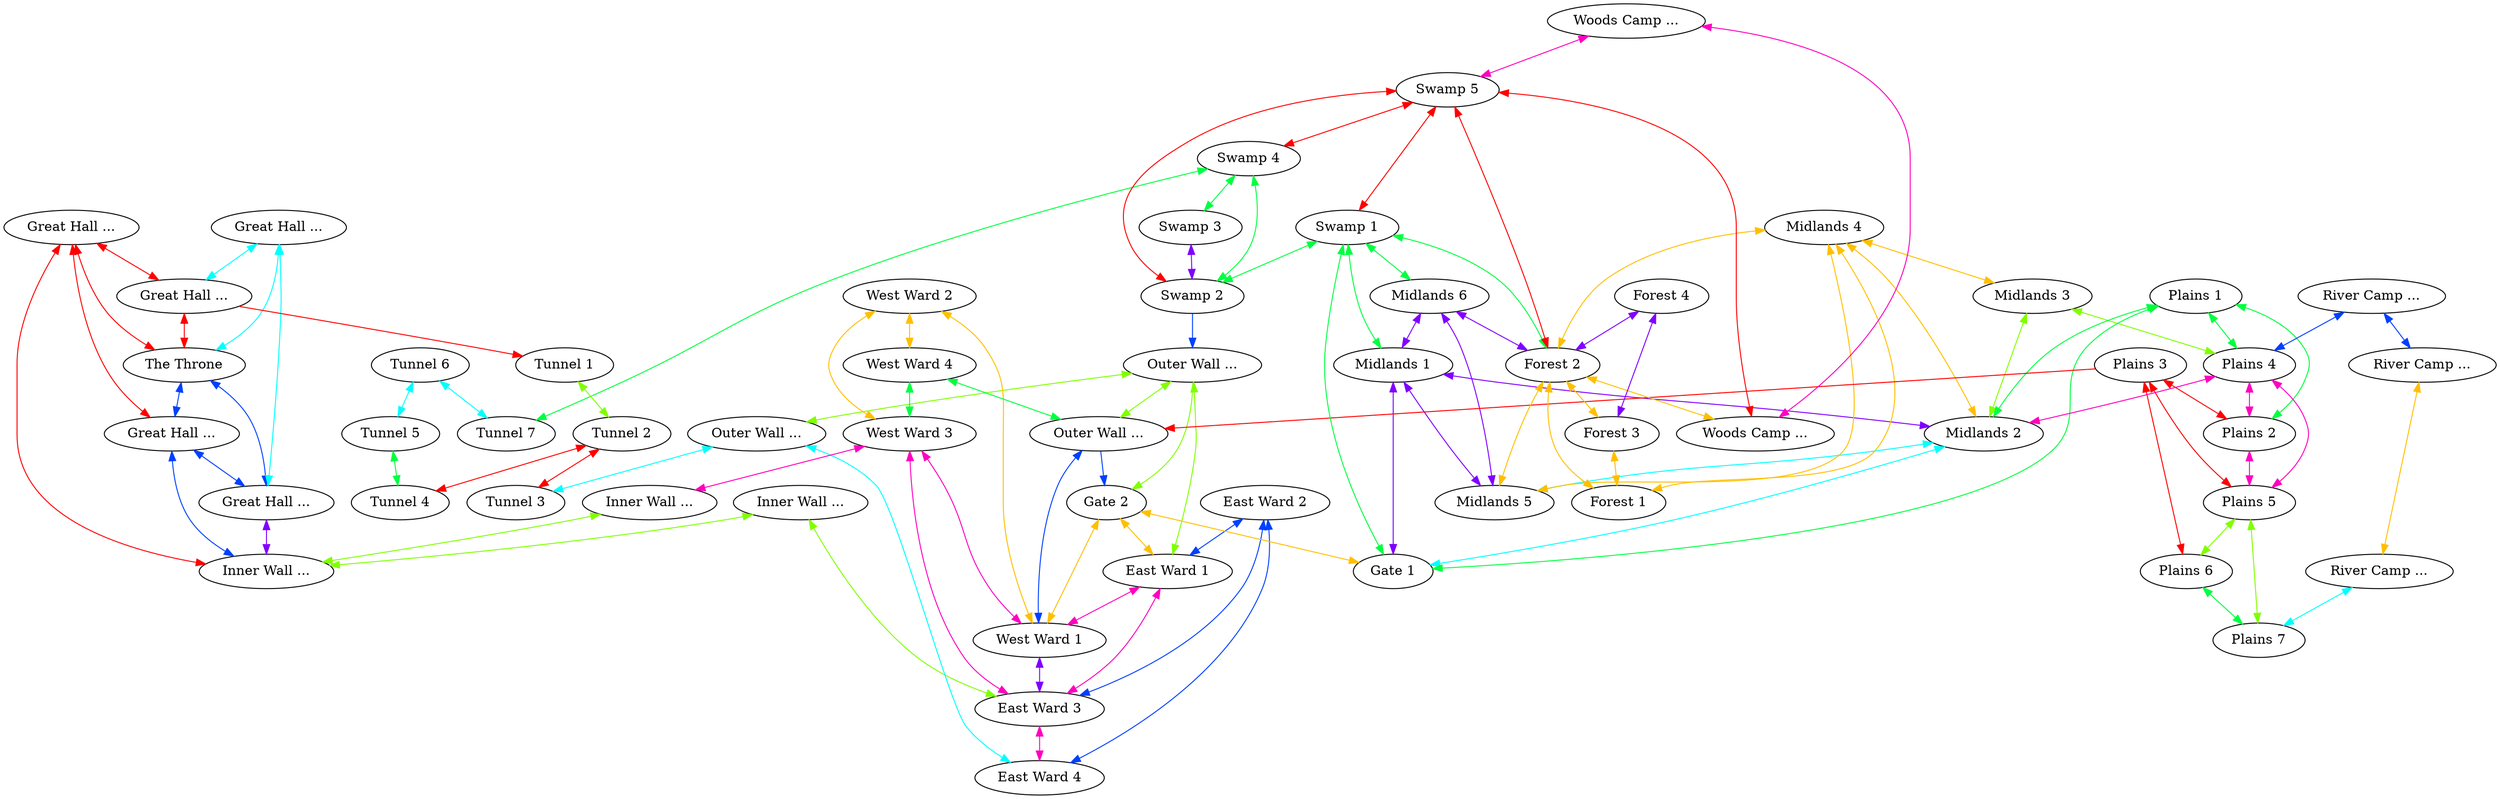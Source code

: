 graph x {
"The Throne" [pos="4.31944444444444,-1.11111111111111",label="The Throne"]
"Great Hall 1" [pos="4.33333333333333,-1.48611111111111",label="Great Hall ..."]
"Great Hall 2" [pos="3.95833333333333,-1.47222222222222",label="Great Hall ..."]
"Great Hall 3" [pos="4.70833333333333,-1.47222222222222",label="Great Hall ..."]
"Great Hall 4" [pos="3.98611111111111,-0.75",label="Great Hall ..."]
"Great Hall 5" [pos="4.69444444444444,-0.736111111111111",label="Great Hall ..."]
"Inner Wall 1" [pos="3.75,-1.84722222222222",label="Inner Wall ..."]
"Inner Wall 2" [pos="4.34722222222222,-2.05555555555556",label="Inner Wall ..."]
"Inner Wall 3" [pos="4.90277777777778,-1.83333333333333",label="Inner Wall ..."]
"Outer Wall 1" [pos="2.81944444444444,-2.83333333333333",label="Outer Wall ..."]
"Outer Wall 2" [pos="5.59722222222222,-3.04166666666667",label="Outer Wall ..."]
"Outer Wall 3" [pos="6.31944444444444,-1.88888888888889",label="Outer Wall ..."]
"East Ward 1" [pos="4.58333333333333,-2.94444444444444",label="East Ward 1"]
"East Ward 2" [pos="5.63888888888889,-2.30555555555556",label="East Ward 2"]
"East Ward 3" [pos="4.59722222222222,-2.47222222222222",label="East Ward 3"]
"East Ward 4" [pos="5.54166666666667,-1.55555555555556",label="East Ward 4"]
"West Ward 1" [pos="4.18055555555556,-2.95833333333333",label="West Ward 1"]
"West Ward 2" [pos="3.13888888888889,-2.38888888888889",label="West Ward 2"]
"West Ward 3" [pos="4.15277777777778,-2.47222222222222",label="West Ward 3"]
"West Ward 4" [pos="2.98611111111111,-1.56944444444444",label="West Ward 4"]
"Midlands 1" [pos="4.69444444444444,-4.65277777777778",label="Midlands 1"]
"Midlands 2" [pos="4.04166666666667,-4.70833333333333",label="Midlands 2"]
"Midlands 3" [pos="3.47222222222222,-5",label="Midlands 3"]
"Midlands 4" [pos="3.83333333333333,-5.48611111111111",label="Midlands 4"]
"Midlands 5" [pos="4.58333333333333,-5.19444444444444",label="Midlands 5"]
"Midlands 6" [pos="5.23611111111111,-5.01388888888889",label="Midlands 6"]
"Plains 1" [pos="3.41666666666667,-4.22222222222222",label="Plains 1"]
"Plains 2" [pos="2.625,-4.05555555555556",label="Plains 2"]
"Plains 3" [pos="1.95833333333333,-3.48611111111111",label="Plains 3"]
"Plains 4" [pos="2.26388888888889,-5.02777777777778",label="Plains 4"]
"Plains 5" [pos="1.51388888888889,-4.84722222222222",label="Plains 5"]
"Plains 6" [pos="0.527777777777778,-4.34722222222222",label="Plains 6"]
"Plains 7" [pos="0.444444444444444,-5.06944444444444",label="Plains 7"]
"Swamp 1" [pos="5.45833333333333,-4.23611111111111",label="Swamp 1"]
"Swamp 2" [pos="6.31944444444444,-4.04166666666667",label="Swamp 2"]
"Swamp 3" [pos="6.52777777777778,-3.43055555555556",label="Swamp 3"]
"Swamp 4" [pos="7.29166666666667,-4.18055555555556",label="Swamp 4"]
"Swamp 5" [pos="6.875,-4.81944444444444",label="Swamp 5"]
"Forest 1" [pos="3.66666666666667,-6.13888888888889",label="Forest 1"]
"Forest 2" [pos="5.125,-5.58333333333333",label="Forest 2"]
"Forest 3" [pos="5.11111111111111,-6.23611111111111",label="Forest 3"]
"Forest 4" [pos="6.06944444444444,-6.18055555555556",label="Forest 4"]
"Woods Camp 1" [pos="7.25,-6.06944444444444",label="Woods Camp ..."]
"Woods Camp 2" [pos="7.75,-5.29166666666667",label="Woods Camp ..."]
"River Camp 1" [pos="0.472222222222222,-5.95833333333333",label="River Camp ..."]
"River Camp 2" [pos="1.19444444444444,-6.08333333333333",label="River Camp ..."]
"River Camp 3" [pos="1.98611111111111,-6.08333333333333",label="River Camp ..."]
"Gate 1" [pos="4.38888888888889,-4.06944444444444",label="Gate 1"]
"Gate 2" [pos="4.38888888888889,-3.38888888888889",label="Gate 2"]
"Tunnel 1" [pos="5.36111111111111,-0.638888888888889",label="Tunnel 1"]
"Tunnel 2" [pos="6.55555555555556,-0.652777777777778",label="Tunnel 2"]
"Tunnel 3" [pos="6.36111111111111,-1.125",label="Tunnel 3"]
"Tunnel 4" [pos="7.75,-0.819444444444444",label="Tunnel 4"]
"Tunnel 5" [pos="7.83333333333333,-1.51388888888889",label="Tunnel 5"]
"Tunnel 6" [pos="7.83333333333333,-2.15277777777778",label="Tunnel 6"]
"Tunnel 7" [pos="7.81944444444444,-2.95833333333333",label="Tunnel 7"]
"West Ward 2" -- "West Ward 3" [dir="both",color="0.125,1,1"]
"West Ward 2" -- "West Ward 1" [dir="both",color="0.125,1,1"]
"West Ward 2" -- "West Ward 4" [dir="both",color="0.125,1,1"]
"Outer Wall 2" -- "East Ward 1" [dir="both",color="0.25,1,1"]
"Outer Wall 2" -- "Outer Wall 1" [dir="both",color="0.25,1,1"]
"Outer Wall 2" -- "Gate 2" [dir="forward",color="0.25,1,1"]
"Outer Wall 2" -- "Outer Wall 3" [dir="both",color="0.25,1,1"]
"West Ward 4" -- "Outer Wall 1" [dir="both",color="0.375,1,1"]
"West Ward 4" -- "West Ward 3" [dir="both",color="0.375,1,1"]
"Tunnel 6" -- "Tunnel 5" [dir="both",color="0.5,1,1"]
"Tunnel 6" -- "Tunnel 7" [dir="both",color="0.5,1,1"]
"River Camp 3" -- "Plains 4" [dir="both",color="0.625,1,1"]
"River Camp 3" -- "River Camp 2" [dir="both",color="0.625,1,1"]
"Forest 4" -- "Forest 2" [dir="both",color="0.75,1,1"]
"Forest 4" -- "Forest 3" [dir="both",color="0.75,1,1"]
"Woods Camp 2" -- "Swamp 5" [dir="both",color="0.875,1,1"]
"Woods Camp 2" -- "Woods Camp 1" [dir="both",color="0.875,1,1"]
"Swamp 5" -- "Swamp 2" [dir="both",color="1,1,1"]
"Swamp 5" -- "Forest 2" [dir="both",color="1,1,1"]
"Swamp 5" -- "Woods Camp 1" [dir="both",color="1,1,1"]
"Swamp 5" -- "Swamp 1" [dir="both",color="1,1,1"]
"Swamp 5" -- "Swamp 4" [dir="both",color="1,1,1"]
"Gate 2" -- "Gate 1" [dir="both",color="0.125,1,1"]
"Gate 2" -- "East Ward 1" [dir="both",color="0.125,1,1"]
"Gate 2" -- "West Ward 1" [dir="both",color="0.125,1,1"]
"Inner Wall 3" -- "Inner Wall 2" [dir="both",color="0.25,1,1"]
"Inner Wall 3" -- "East Ward 3" [dir="both",color="0.25,1,1"]
"Swamp 4" -- "Swamp 3" [dir="both",color="0.375,1,1"]
"Swamp 4" -- "Swamp 2" [dir="both",color="0.375,1,1"]
"Swamp 4" -- "Tunnel 7" [dir="both",color="0.375,1,1"]
"Great Hall 4" -- "Great Hall 2" [dir="both",color="0.5,1,1"]
"Great Hall 4" -- "Great Hall 5" [dir="both",color="0.5,1,1"]
"Great Hall 4" -- "The Throne" [dir="both",color="0.5,1,1"]
"Outer Wall 1" -- "West Ward 1" [dir="both",color="0.625,1,1"]
"Outer Wall 1" -- "Gate 2" [dir="forward",color="0.625,1,1"]
"Swamp 3" -- "Swamp 2" [dir="both",color="0.75,1,1"]
"West Ward 3" -- "West Ward 1" [dir="both",color="0.875,1,1"]
"West Ward 3" -- "East Ward 3" [dir="both",color="0.875,1,1"]
"West Ward 3" -- "Inner Wall 1" [dir="both",color="0.875,1,1"]
"Great Hall 3" -- "Great Hall 1" [dir="both",color="1,1,1"]
"Great Hall 3" -- "Inner Wall 2" [dir="both",color="1,1,1"]
"Great Hall 3" -- "Great Hall 5" [dir="both",color="1,1,1"]
"Great Hall 3" -- "The Throne" [dir="both",color="1,1,1"]
"Midlands 4" -- "Midlands 2" [dir="both",color="0.125,1,1"]
"Midlands 4" -- "Forest 1" [dir="both",color="0.125,1,1"]
"Midlands 4" -- "Forest 2" [dir="both",color="0.125,1,1"]
"Midlands 4" -- "Midlands 5" [dir="both",color="0.125,1,1"]
"Midlands 4" -- "Midlands 3" [dir="both",color="0.125,1,1"]
"Tunnel 1" -- "Tunnel 2" [dir="both",color="0.25,1,1"]
"Swamp 1" -- "Gate 1" [dir="both",color="0.375,1,1"]
"Swamp 1" -- "Midlands 6" [dir="both",color="0.375,1,1"]
"Swamp 1" -- "Swamp 2" [dir="both",color="0.375,1,1"]
"Swamp 1" -- "Midlands 1" [dir="both",color="0.375,1,1"]
"Swamp 1" -- "Forest 2" [dir="both",color="0.375,1,1"]
"Outer Wall 3" -- "Tunnel 3" [dir="both",color="0.5,1,1"]
"Outer Wall 3" -- "East Ward 4" [dir="both",color="0.5,1,1"]
"East Ward 2" -- "East Ward 1" [dir="both",color="0.625,1,1"]
"East Ward 2" -- "East Ward 3" [dir="both",color="0.625,1,1"]
"East Ward 2" -- "East Ward 4" [dir="both",color="0.625,1,1"]
"Midlands 6" -- "Midlands 1" [dir="both",color="0.75,1,1"]
"Midlands 6" -- "Forest 2" [dir="both",color="0.75,1,1"]
"Midlands 6" -- "Midlands 5" [dir="both",color="0.75,1,1"]
"East Ward 1" -- "West Ward 1" [dir="both",color="0.875,1,1"]
"East Ward 1" -- "East Ward 3" [dir="both",color="0.875,1,1"]
"Great Hall 5" -- "The Throne" [dir="both",color="1,1,1"]
"Great Hall 5" -- "Tunnel 1" [dir="forward",color="1,1,1"]
"River Camp 2" -- "River Camp 1" [dir="both",color="0.125,1,1"]
"Midlands 3" -- "Midlands 2" [dir="both",color="0.25,1,1"]
"Midlands 3" -- "Plains 4" [dir="both",color="0.25,1,1"]
"Plains 1" -- "Midlands 2" [dir="both",color="0.375,1,1"]
"Plains 1" -- "Gate 1" [dir="both",color="0.375,1,1"]
"Plains 1" -- "Plains 2" [dir="both",color="0.375,1,1"]
"Plains 1" -- "Plains 4" [dir="both",color="0.375,1,1"]
"River Camp 1" -- "Plains 7" [dir="both",color="0.5,1,1"]
"The Throne" -- "Great Hall 1" [dir="both",color="0.625,1,1"]
"The Throne" -- "Great Hall 2" [dir="both",color="0.625,1,1"]
"Midlands 1" -- "Midlands 2" [dir="both",color="0.75,1,1"]
"Midlands 1" -- "Gate 1" [dir="both",color="0.75,1,1"]
"Midlands 1" -- "Midlands 5" [dir="both",color="0.75,1,1"]
"Plains 4" -- "Midlands 2" [dir="both",color="0.875,1,1"]
"Plains 4" -- "Plains 2" [dir="both",color="0.875,1,1"]
"Plains 4" -- "Plains 5" [dir="both",color="0.875,1,1"]
"Plains 3" -- "Plains 2" [dir="both",color="1,1,1"]
"Plains 3" -- "Outer Wall 1" [dir="forward",color="1,1,1"]
"Plains 3" -- "Plains 6" [dir="both",color="1,1,1"]
"Plains 3" -- "Plains 5" [dir="both",color="1,1,1"]
"Forest 2" -- "Forest 1" [dir="both",color="0.125,1,1"]
"Forest 2" -- "Woods Camp 1" [dir="both",color="0.125,1,1"]
"Forest 2" -- "Midlands 5" [dir="both",color="0.125,1,1"]
"Forest 2" -- "Forest 3" [dir="both",color="0.125,1,1"]
"Inner Wall 1" -- "Inner Wall 2" [dir="both",color="0.25,1,1"]
"Tunnel 5" -- "Tunnel 4" [dir="both",color="0.375,1,1"]
"Midlands 2" -- "Gate 1" [dir="both",color="0.5,1,1"]
"Midlands 2" -- "Midlands 5" [dir="both",color="0.5,1,1"]
"Great Hall 1" -- "Inner Wall 2" [dir="both",color="0.625,1,1"]
"Great Hall 1" -- "Great Hall 2" [dir="both",color="0.625,1,1"]
"Great Hall 2" -- "Inner Wall 2" [dir="both",color="0.75,1,1"]
"Plains 2" -- "Plains 5" [dir="both",color="0.875,1,1"]
"Tunnel 2" -- "Tunnel 3" [dir="both",color="1,1,1"]
"Tunnel 2" -- "Tunnel 4" [dir="both",color="1,1,1"]
"Forest 3" -- "Forest 1" [dir="both",color="0.125,1,1"]
"Plains 5" -- "Plains 7" [dir="both",color="0.25,1,1"]
"Plains 5" -- "Plains 6" [dir="both",color="0.25,1,1"]
"Swamp 2" -- "Outer Wall 2" [dir="forward",color="0.625,1,1"]
"West Ward 1" -- "East Ward 3" [dir="both",color="0.75,1,1"]
"East Ward 3" -- "East Ward 4" [dir="both",color="0.875,1,1"]
"Plains 6" -- "Plains 7" [dir="both",color="0.375,1,1"]
}
